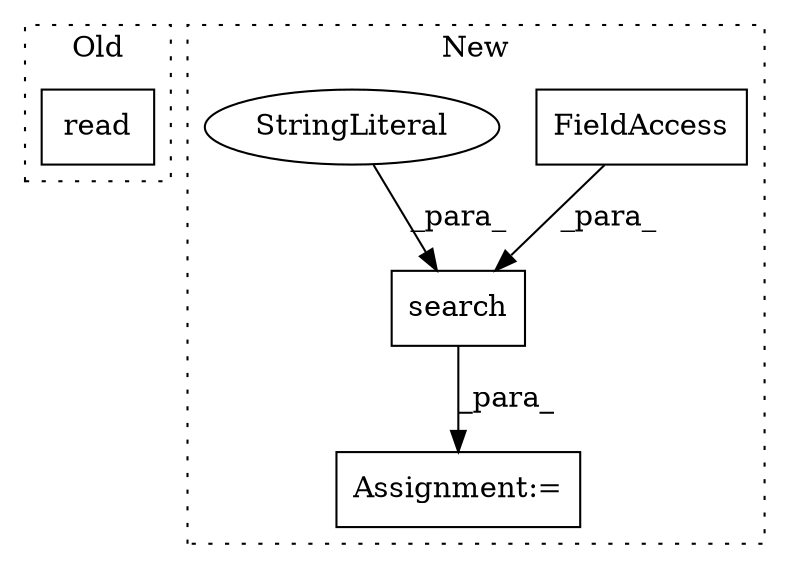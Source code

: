 digraph G {
subgraph cluster0 {
1 [label="read" a="32" s="3920" l="6" shape="box"];
label = "Old";
style="dotted";
}
subgraph cluster1 {
2 [label="search" a="32" s="3731,3822" l="7,1" shape="box"];
3 [label="Assignment:=" a="7" s="3955,4040" l="53,2" shape="box"];
4 [label="FieldAccess" a="22" s="3745" l="15" shape="box"];
5 [label="StringLiteral" a="45" s="3738" l="6" shape="ellipse"];
label = "New";
style="dotted";
}
2 -> 3 [label="_para_"];
4 -> 2 [label="_para_"];
5 -> 2 [label="_para_"];
}